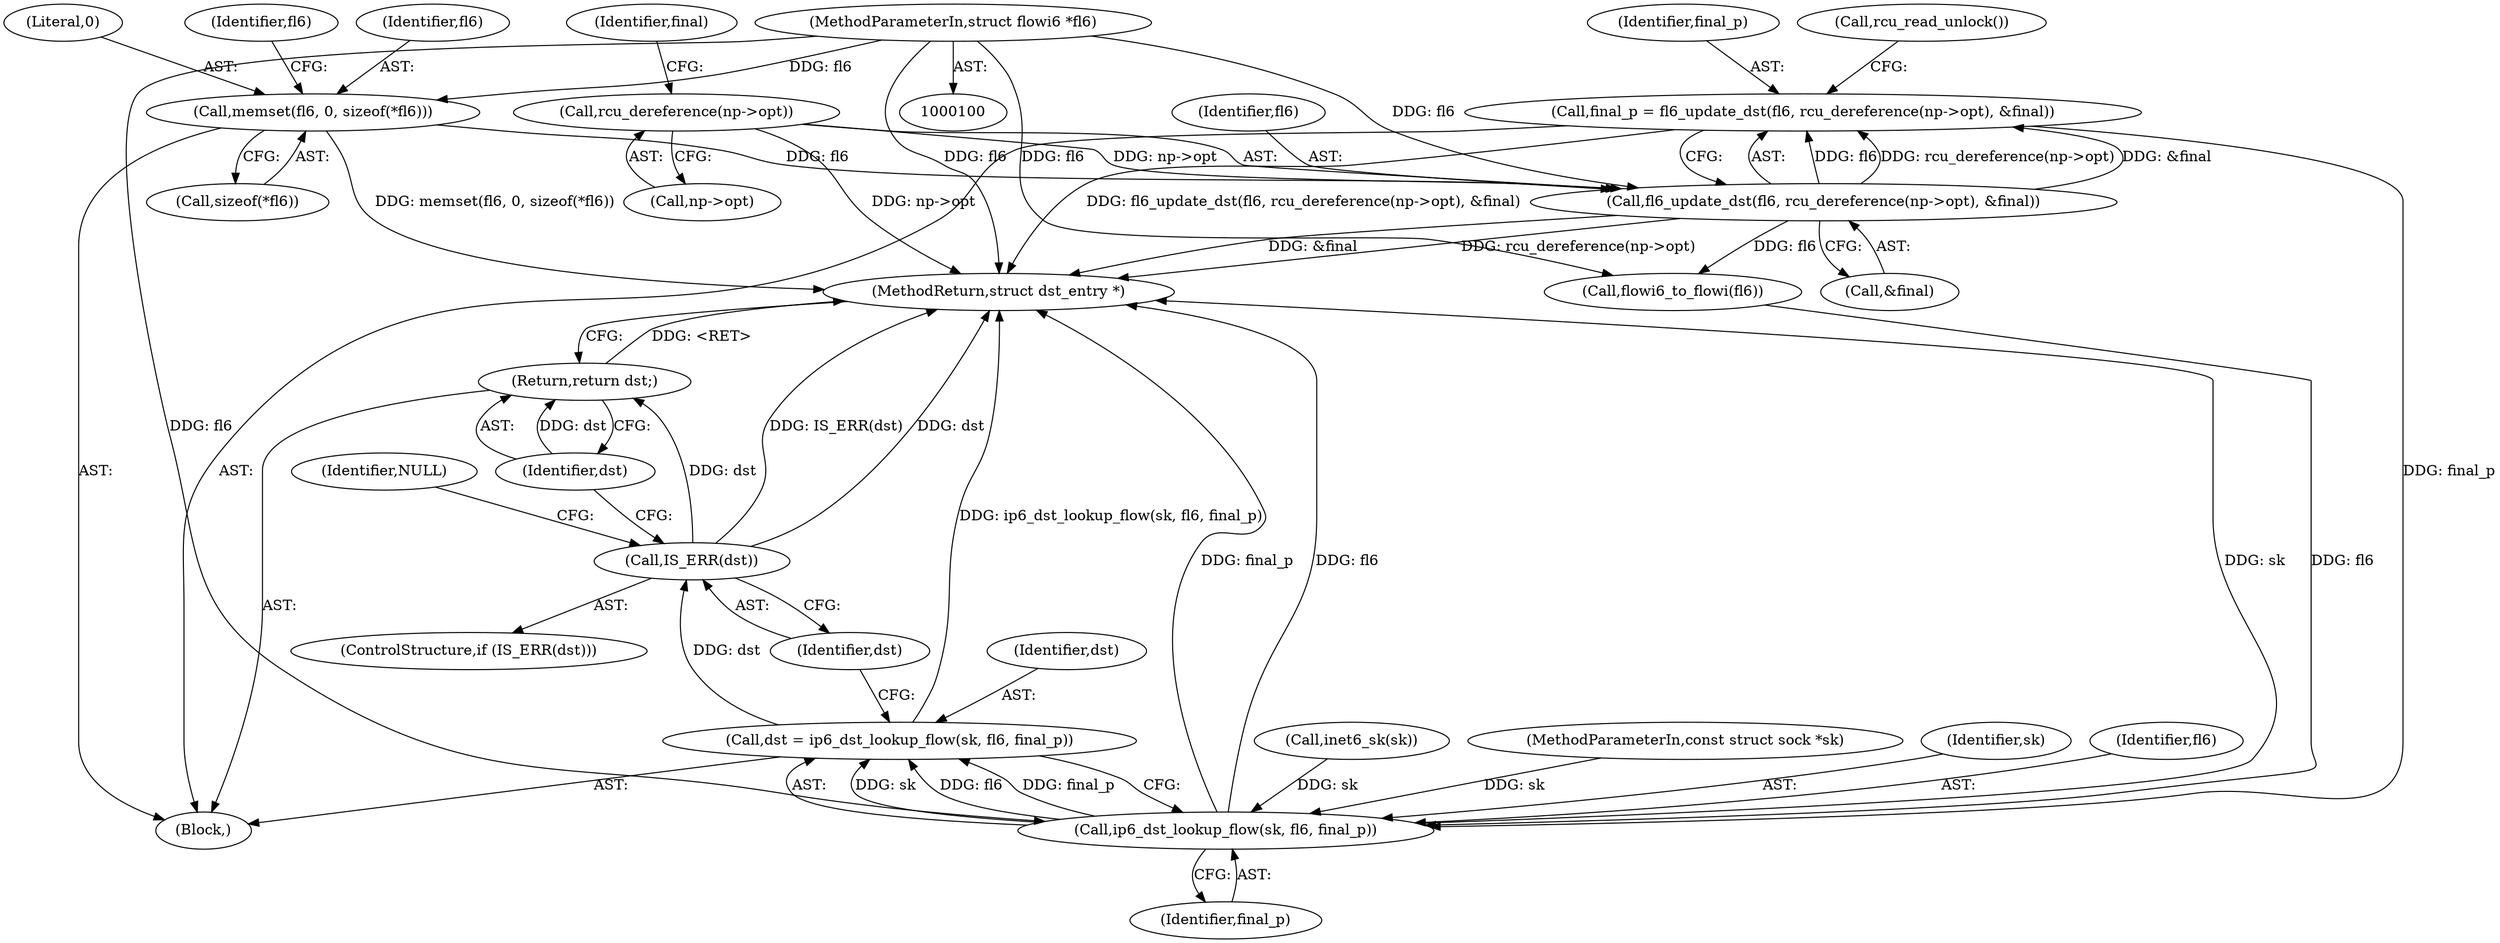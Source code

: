 digraph "0_linux_45f6fad84cc305103b28d73482b344d7f5b76f39_7@API" {
"1000138" [label="(Call,final_p = fl6_update_dst(fl6, rcu_dereference(np->opt), &final))"];
"1000140" [label="(Call,fl6_update_dst(fl6, rcu_dereference(np->opt), &final))"];
"1000119" [label="(Call,memset(fl6, 0, sizeof(*fl6)))"];
"1000102" [label="(MethodParameterIn,struct flowi6 *fl6)"];
"1000142" [label="(Call,rcu_dereference(np->opt))"];
"1000191" [label="(Call,ip6_dst_lookup_flow(sk, fl6, final_p))"];
"1000189" [label="(Call,dst = ip6_dst_lookup_flow(sk, fl6, final_p))"];
"1000196" [label="(Call,IS_ERR(dst))"];
"1000200" [label="(Return,return dst;)"];
"1000191" [label="(Call,ip6_dst_lookup_flow(sk, fl6, final_p))"];
"1000140" [label="(Call,fl6_update_dst(fl6, rcu_dereference(np->opt), &final))"];
"1000197" [label="(Identifier,dst)"];
"1000146" [label="(Call,&final)"];
"1000139" [label="(Identifier,final_p)"];
"1000122" [label="(Call,sizeof(*fl6))"];
"1000195" [label="(ControlStructure,if (IS_ERR(dst)))"];
"1000114" [label="(Call,inet6_sk(sk))"];
"1000200" [label="(Return,return dst;)"];
"1000194" [label="(Identifier,final_p)"];
"1000148" [label="(Call,rcu_read_unlock())"];
"1000101" [label="(MethodParameterIn,const struct sock *sk)"];
"1000192" [label="(Identifier,sk)"];
"1000187" [label="(Call,flowi6_to_flowi(fl6))"];
"1000147" [label="(Identifier,final)"];
"1000193" [label="(Identifier,fl6)"];
"1000190" [label="(Identifier,dst)"];
"1000199" [label="(Identifier,NULL)"];
"1000138" [label="(Call,final_p = fl6_update_dst(fl6, rcu_dereference(np->opt), &final))"];
"1000121" [label="(Literal,0)"];
"1000202" [label="(MethodReturn,struct dst_entry *)"];
"1000143" [label="(Call,np->opt)"];
"1000142" [label="(Call,rcu_dereference(np->opt))"];
"1000105" [label="(Block,)"];
"1000102" [label="(MethodParameterIn,struct flowi6 *fl6)"];
"1000201" [label="(Identifier,dst)"];
"1000196" [label="(Call,IS_ERR(dst))"];
"1000127" [label="(Identifier,fl6)"];
"1000189" [label="(Call,dst = ip6_dst_lookup_flow(sk, fl6, final_p))"];
"1000141" [label="(Identifier,fl6)"];
"1000120" [label="(Identifier,fl6)"];
"1000119" [label="(Call,memset(fl6, 0, sizeof(*fl6)))"];
"1000138" -> "1000105"  [label="AST: "];
"1000138" -> "1000140"  [label="CFG: "];
"1000139" -> "1000138"  [label="AST: "];
"1000140" -> "1000138"  [label="AST: "];
"1000148" -> "1000138"  [label="CFG: "];
"1000138" -> "1000202"  [label="DDG: fl6_update_dst(fl6, rcu_dereference(np->opt), &final)"];
"1000140" -> "1000138"  [label="DDG: fl6"];
"1000140" -> "1000138"  [label="DDG: rcu_dereference(np->opt)"];
"1000140" -> "1000138"  [label="DDG: &final"];
"1000138" -> "1000191"  [label="DDG: final_p"];
"1000140" -> "1000146"  [label="CFG: "];
"1000141" -> "1000140"  [label="AST: "];
"1000142" -> "1000140"  [label="AST: "];
"1000146" -> "1000140"  [label="AST: "];
"1000140" -> "1000202"  [label="DDG: rcu_dereference(np->opt)"];
"1000140" -> "1000202"  [label="DDG: &final"];
"1000119" -> "1000140"  [label="DDG: fl6"];
"1000102" -> "1000140"  [label="DDG: fl6"];
"1000142" -> "1000140"  [label="DDG: np->opt"];
"1000140" -> "1000187"  [label="DDG: fl6"];
"1000119" -> "1000105"  [label="AST: "];
"1000119" -> "1000122"  [label="CFG: "];
"1000120" -> "1000119"  [label="AST: "];
"1000121" -> "1000119"  [label="AST: "];
"1000122" -> "1000119"  [label="AST: "];
"1000127" -> "1000119"  [label="CFG: "];
"1000119" -> "1000202"  [label="DDG: memset(fl6, 0, sizeof(*fl6))"];
"1000102" -> "1000119"  [label="DDG: fl6"];
"1000102" -> "1000100"  [label="AST: "];
"1000102" -> "1000202"  [label="DDG: fl6"];
"1000102" -> "1000187"  [label="DDG: fl6"];
"1000102" -> "1000191"  [label="DDG: fl6"];
"1000142" -> "1000143"  [label="CFG: "];
"1000143" -> "1000142"  [label="AST: "];
"1000147" -> "1000142"  [label="CFG: "];
"1000142" -> "1000202"  [label="DDG: np->opt"];
"1000191" -> "1000189"  [label="AST: "];
"1000191" -> "1000194"  [label="CFG: "];
"1000192" -> "1000191"  [label="AST: "];
"1000193" -> "1000191"  [label="AST: "];
"1000194" -> "1000191"  [label="AST: "];
"1000189" -> "1000191"  [label="CFG: "];
"1000191" -> "1000202"  [label="DDG: sk"];
"1000191" -> "1000202"  [label="DDG: final_p"];
"1000191" -> "1000202"  [label="DDG: fl6"];
"1000191" -> "1000189"  [label="DDG: sk"];
"1000191" -> "1000189"  [label="DDG: fl6"];
"1000191" -> "1000189"  [label="DDG: final_p"];
"1000114" -> "1000191"  [label="DDG: sk"];
"1000101" -> "1000191"  [label="DDG: sk"];
"1000187" -> "1000191"  [label="DDG: fl6"];
"1000189" -> "1000105"  [label="AST: "];
"1000190" -> "1000189"  [label="AST: "];
"1000197" -> "1000189"  [label="CFG: "];
"1000189" -> "1000202"  [label="DDG: ip6_dst_lookup_flow(sk, fl6, final_p)"];
"1000189" -> "1000196"  [label="DDG: dst"];
"1000196" -> "1000195"  [label="AST: "];
"1000196" -> "1000197"  [label="CFG: "];
"1000197" -> "1000196"  [label="AST: "];
"1000199" -> "1000196"  [label="CFG: "];
"1000201" -> "1000196"  [label="CFG: "];
"1000196" -> "1000202"  [label="DDG: dst"];
"1000196" -> "1000202"  [label="DDG: IS_ERR(dst)"];
"1000196" -> "1000200"  [label="DDG: dst"];
"1000200" -> "1000105"  [label="AST: "];
"1000200" -> "1000201"  [label="CFG: "];
"1000201" -> "1000200"  [label="AST: "];
"1000202" -> "1000200"  [label="CFG: "];
"1000200" -> "1000202"  [label="DDG: <RET>"];
"1000201" -> "1000200"  [label="DDG: dst"];
}
